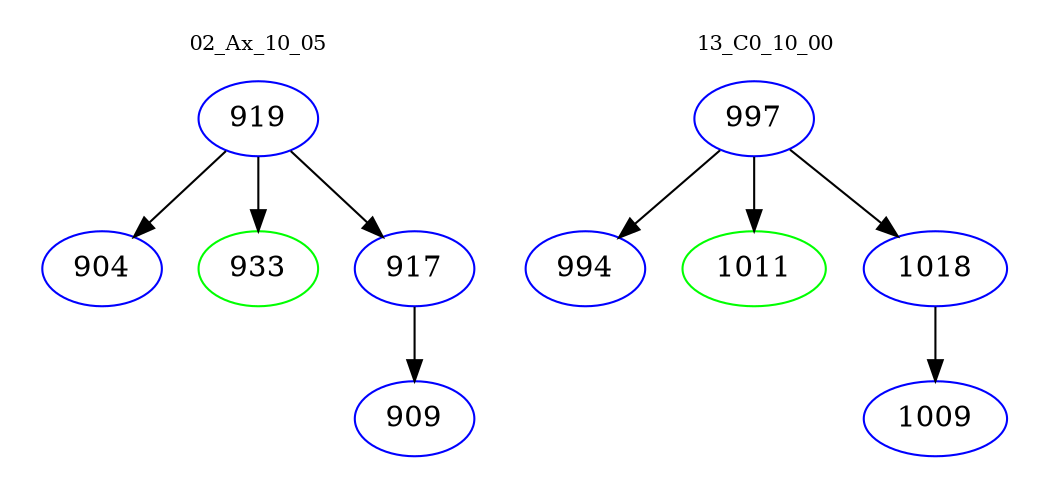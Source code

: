 digraph{
subgraph cluster_0 {
color = white
label = "02_Ax_10_05";
fontsize=10;
T0_919 [label="919", color="blue"]
T0_919 -> T0_904 [color="black"]
T0_904 [label="904", color="blue"]
T0_919 -> T0_933 [color="black"]
T0_933 [label="933", color="green"]
T0_919 -> T0_917 [color="black"]
T0_917 [label="917", color="blue"]
T0_917 -> T0_909 [color="black"]
T0_909 [label="909", color="blue"]
}
subgraph cluster_1 {
color = white
label = "13_C0_10_00";
fontsize=10;
T1_997 [label="997", color="blue"]
T1_997 -> T1_994 [color="black"]
T1_994 [label="994", color="blue"]
T1_997 -> T1_1011 [color="black"]
T1_1011 [label="1011", color="green"]
T1_997 -> T1_1018 [color="black"]
T1_1018 [label="1018", color="blue"]
T1_1018 -> T1_1009 [color="black"]
T1_1009 [label="1009", color="blue"]
}
}
